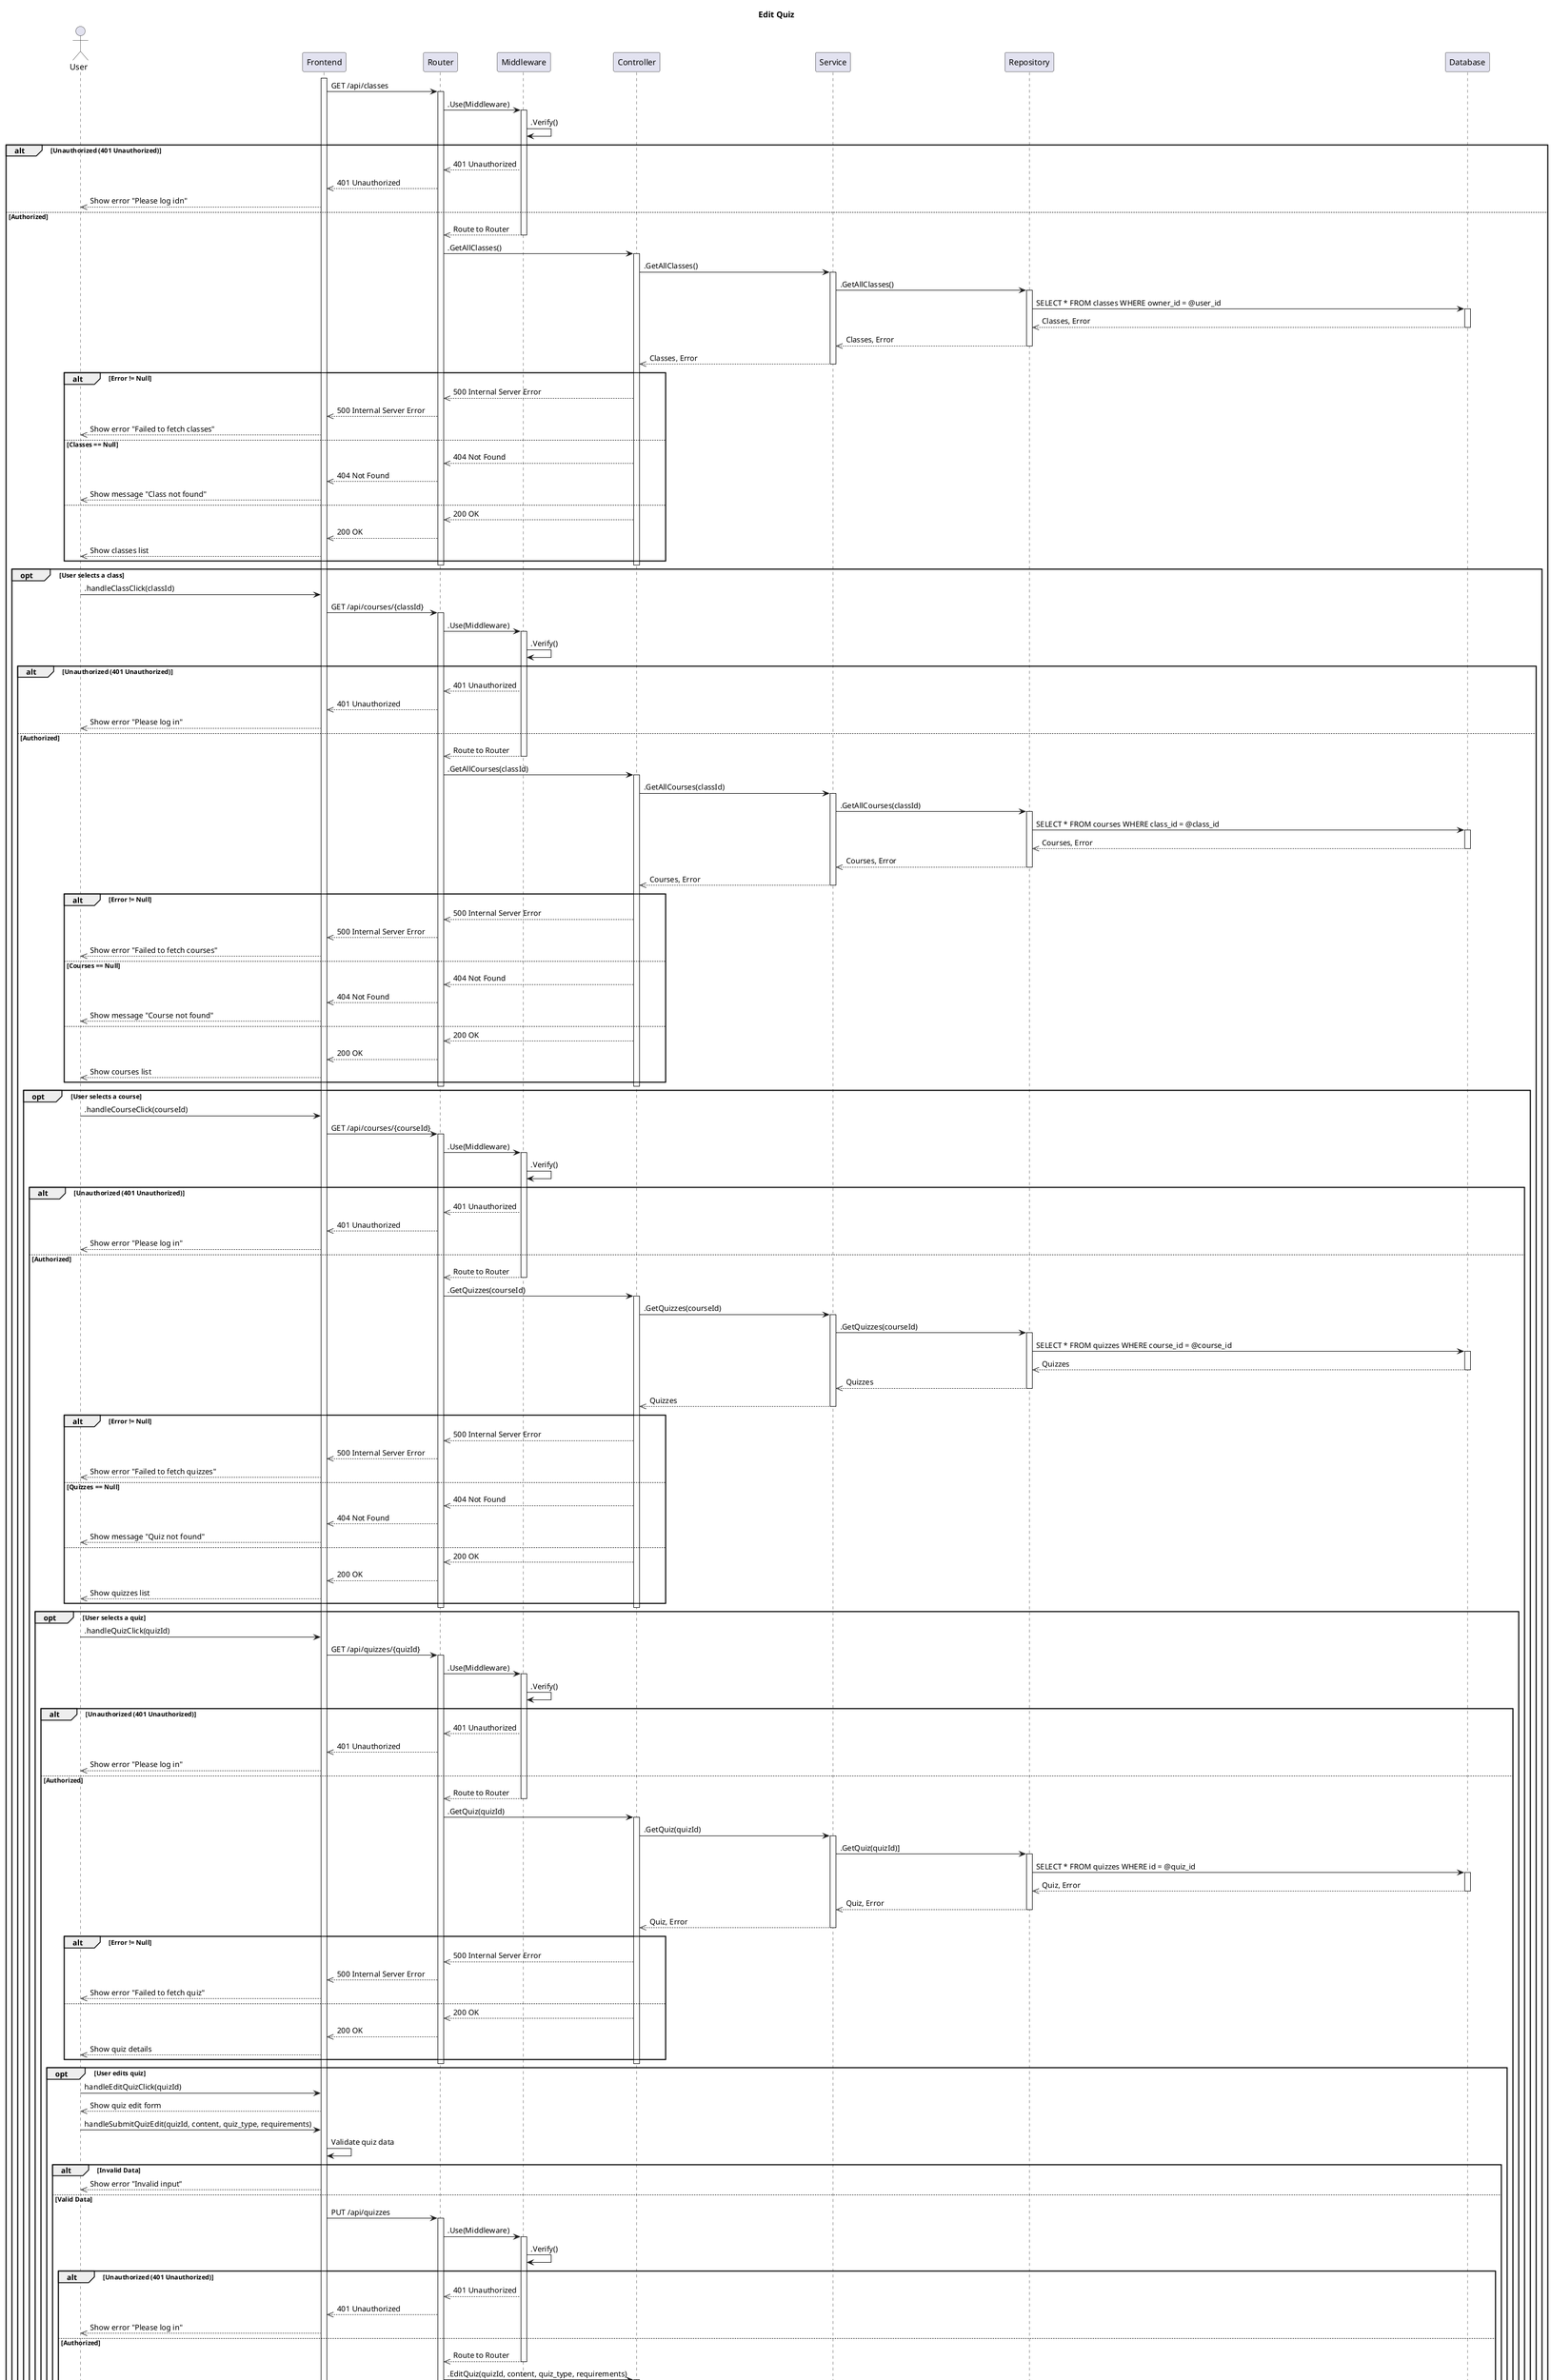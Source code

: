 @startuml SequenceDiagram
title Edit Quiz

actor User
participant Frontend
participant Router
participant Middleware
participant Controller
participant Service
participant Repository
participant Database

activate Frontend

Frontend -> Router: GET /api/classes
activate Router

Router -> Middleware: .Use(Middleware)
activate Middleware
Middleware -> Middleware : .Verify()

alt Unauthorized (401 Unauthorized)
  Middleware -->> Router: 401 Unauthorized
  Router -->> Frontend: 401 Unauthorized
  Frontend -->> User: Show error "Please log idn"
else Authorized
  Middleware -->> Router: Route to Router
  deactivate Middleware
  Router -> Controller: .GetAllClasses()
  activate Controller
  Controller -> Service: .GetAllClasses()
  activate Service
  Service -> Repository: .GetAllClasses()
  activate Repository
  Repository -> Database: SELECT * FROM classes WHERE owner_id = @user_id
  activate Database
  Database -->> Repository : Classes, Error
  deactivate Database
  Repository -->> Service : Classes, Error
  deactivate Repository
  Service -->> Controller : Classes, Error
  deactivate Service
  alt Error != Null
    Controller -->> Router : 500 Internal Server Error
    Router -->> Frontend : 500 Internal Server Error
    Frontend -->> User : Show error "Failed to fetch classes"
  else Classes == Null
    Controller -->> Router : 404 Not Found
    Router -->> Frontend : 404 Not Found
    Frontend -->> User : Show message "Class not found"
  else
    Controller -->> Router : 200 OK
    Router -->> Frontend : 200 OK
    Frontend -->> User : Show classes list
  end
  deactivate Controller
  deactivate Router

  opt User selects a class
    User -> Frontend: .handleClassClick(classId)
    Frontend -> Router: GET /api/courses/{classId}
    activate Router

    Router -> Middleware: .Use(Middleware)
    activate Middleware
    Middleware -> Middleware : .Verify()

    alt Unauthorized (401 Unauthorized)
        Middleware -->> Router: 401 Unauthorized
        Router -->> Frontend: 401 Unauthorized
        Frontend -->> User: Show error "Please log in"
    else Authorized
        Middleware -->> Router: Route to Router
        deactivate Middleware
        Router -> Controller: .GetAllCourses(classId)
        activate Controller
        Controller -> Service: .GetAllCourses(classId)
        activate Service
        Service -> Repository: .GetAllCourses(classId)
        activate Repository
        Repository -> Database: SELECT * FROM courses WHERE class_id = @class_id
        activate Database
        Database -->> Repository : Courses, Error
        deactivate Database
        Repository -->> Service : Courses, Error
        deactivate Repository
        Service -->> Controller : Courses, Error
        deactivate Service
        alt Error != Null
            Controller -->> Router : 500 Internal Server Error
            Router -->> Frontend : 500 Internal Server Error
            Frontend -->> User : Show error "Failed to fetch courses"
        else Courses == Null
            Controller -->> Router : 404 Not Found
            Router -->> Frontend : 404 Not Found
            Frontend -->> User : Show message "Course not found"
        else
            Controller -->> Router : 200 OK
            Router -->> Frontend : 200 OK
            Frontend -->> User : Show courses list
        end
        deactivate Controller
        deactivate Router

        opt User selects a course
          User -> Frontend: .handleCourseClick(courseId)
          Frontend -> Router: GET /api/courses/{courseId}
          activate Router
          Router -> Middleware: .Use(Middleware)
          activate Middleware
          Middleware -> Middleware : .Verify()
          alt Unauthorized (401 Unauthorized)
            Middleware -->> Router: 401 Unauthorized
            Router -->> Frontend: 401 Unauthorized
            Frontend -->> User: Show error "Please log in"
          else Authorized
            Middleware -->> Router: Route to Router
            deactivate Middleware
            Router -> Controller: .GetQuizzes(courseId)
            activate Controller
            Controller -> Service: .GetQuizzes(courseId)
            activate Service
            Service -> Repository: .GetQuizzes(courseId)
            activate Repository
            Repository -> Database: SELECT * FROM quizzes WHERE course_id = @course_id
            activate Database
            Database -->> Repository : Quizzes
            deactivate Database
            Repository -->> Service : Quizzes
            deactivate Repository
            Service -->> Controller : Quizzes
            deactivate Service
            alt Error != Null
              Controller -->> Router : 500 Internal Server Error
              Router -->> Frontend : 500 Internal Server Error
              Frontend -->> User : Show error "Failed to fetch quizzes"
            else Quizzes == Null
              Controller -->> Router : 404 Not Found
              Router -->> Frontend : 404 Not Found
              Frontend -->> User : Show message "Quiz not found"
            else
              Controller -->> Router : 200 OK
              Router -->> Frontend : 200 OK
              Frontend -->> User : Show quizzes list
            end
            deactivate Controller
            deactivate Router

            opt User selects a quiz
              User -> Frontend: .handleQuizClick(quizId)
              Frontend -> Router: GET /api/quizzes/{quizId}
              activate Router
              Router -> Middleware: .Use(Middleware)
              activate Middleware
              Middleware -> Middleware : .Verify()
              alt Unauthorized (401 Unauthorized)
                Middleware -->> Router: 401 Unauthorized
                Router -->> Frontend: 401 Unauthorized
                Frontend -->> User: Show error "Please log in"
              else Authorized
                Middleware -->> Router: Route to Router
                deactivate Middleware
                Router -> Controller: .GetQuiz(quizId)
                activate Controller
                Controller -> Service: .GetQuiz(quizId)
                activate Service
                Service -> Repository: .GetQuiz(quizId)]
                activate Repository
                Repository -> Database: SELECT * FROM quizzes WHERE id = @quiz_id
                activate Database
                Database -->> Repository : Quiz, Error
                deactivate Database
                Repository -->> Service : Quiz, Error
                deactivate Repository
                Service -->> Controller : Quiz, Error
                deactivate Service
                alt Error != Null
                    Controller -->> Router : 500 Internal Server Error
                    Router -->> Frontend : 500 Internal Server Error
                    Frontend -->> User : Show error "Failed to fetch quiz"
                else
                    Controller -->> Router : 200 OK
                    Router -->> Frontend : 200 OK
                    Frontend -->> User : Show quiz details
                end
                deactivate Controller
                deactivate Router
                opt User edits quiz
                  User -> Frontend : handleEditQuizClick(quizId)
                  Frontend -->> User : Show quiz edit form
                  User -> Frontend : handleSubmitQuizEdit(quizId, content, quiz_type, requirements)
                  Frontend -> Frontend : Validate quiz data
                  alt Invalid Data
                      Frontend -->> User : Show error "Invalid input"
                  else Valid Data
                    Frontend -> Router: PUT /api/quizzes
                    activate Router
                    Router -> Middleware: .Use(Middleware)
                    activate Middleware
                    Middleware -> Middleware : .Verify()
                    alt Unauthorized (401 Unauthorized)
                      Middleware -->> Router: 401 Unauthorized
                      Router -->> Frontend: 401 Unauthorized
                      Frontend -->> User: Show error "Please log in"
                    else Authorized
                      Middleware -->> Router: Route to Router
                      deactivate Middleware
                      Router -> Controller: .EditQuiz(quizId, content, quiz_type, requirements)
                      activate Controller
                      Controller -> Service: .EditQuiz(quizId, content, quiz_type, requirements)
                      activate Service
                      Service -> Repository: .EditQuiz(quizId, content, quiz_type, requirements)
                      activate Repository
                      Repository -> Database: UPDATE quizzes SET content = @content, quiz_type = @quiz_type, requirements = @requirements WHERE id = @quiz_id
                      activate Database
                      Database -->> Repository : Quiz, Error
                      deactivate Database
                      Repository -->> Service : Quiz, Error
                      deactivate Repository
                      Service -->> Controller : Quiz, Error
                      deactivate Service
                      alt Error != Null
                        Controller -->> Router : 500 Internal Server Error
                        Router -->> Frontend : 500 Internal Server Error
                        Frontend -->> User : Show error "Quiz edit failed"
                      else
                        Controller -->> Router : 200 OK
                        Router -->> Frontend : 200 OK
                        Frontend -->> User : Show success "Quiz edited"
                      end
                      deactivate Controller
                      deactivate Router
                    end
                  end
                end
              end
            end
          end
        end
      end
    end
  end
@enduml
